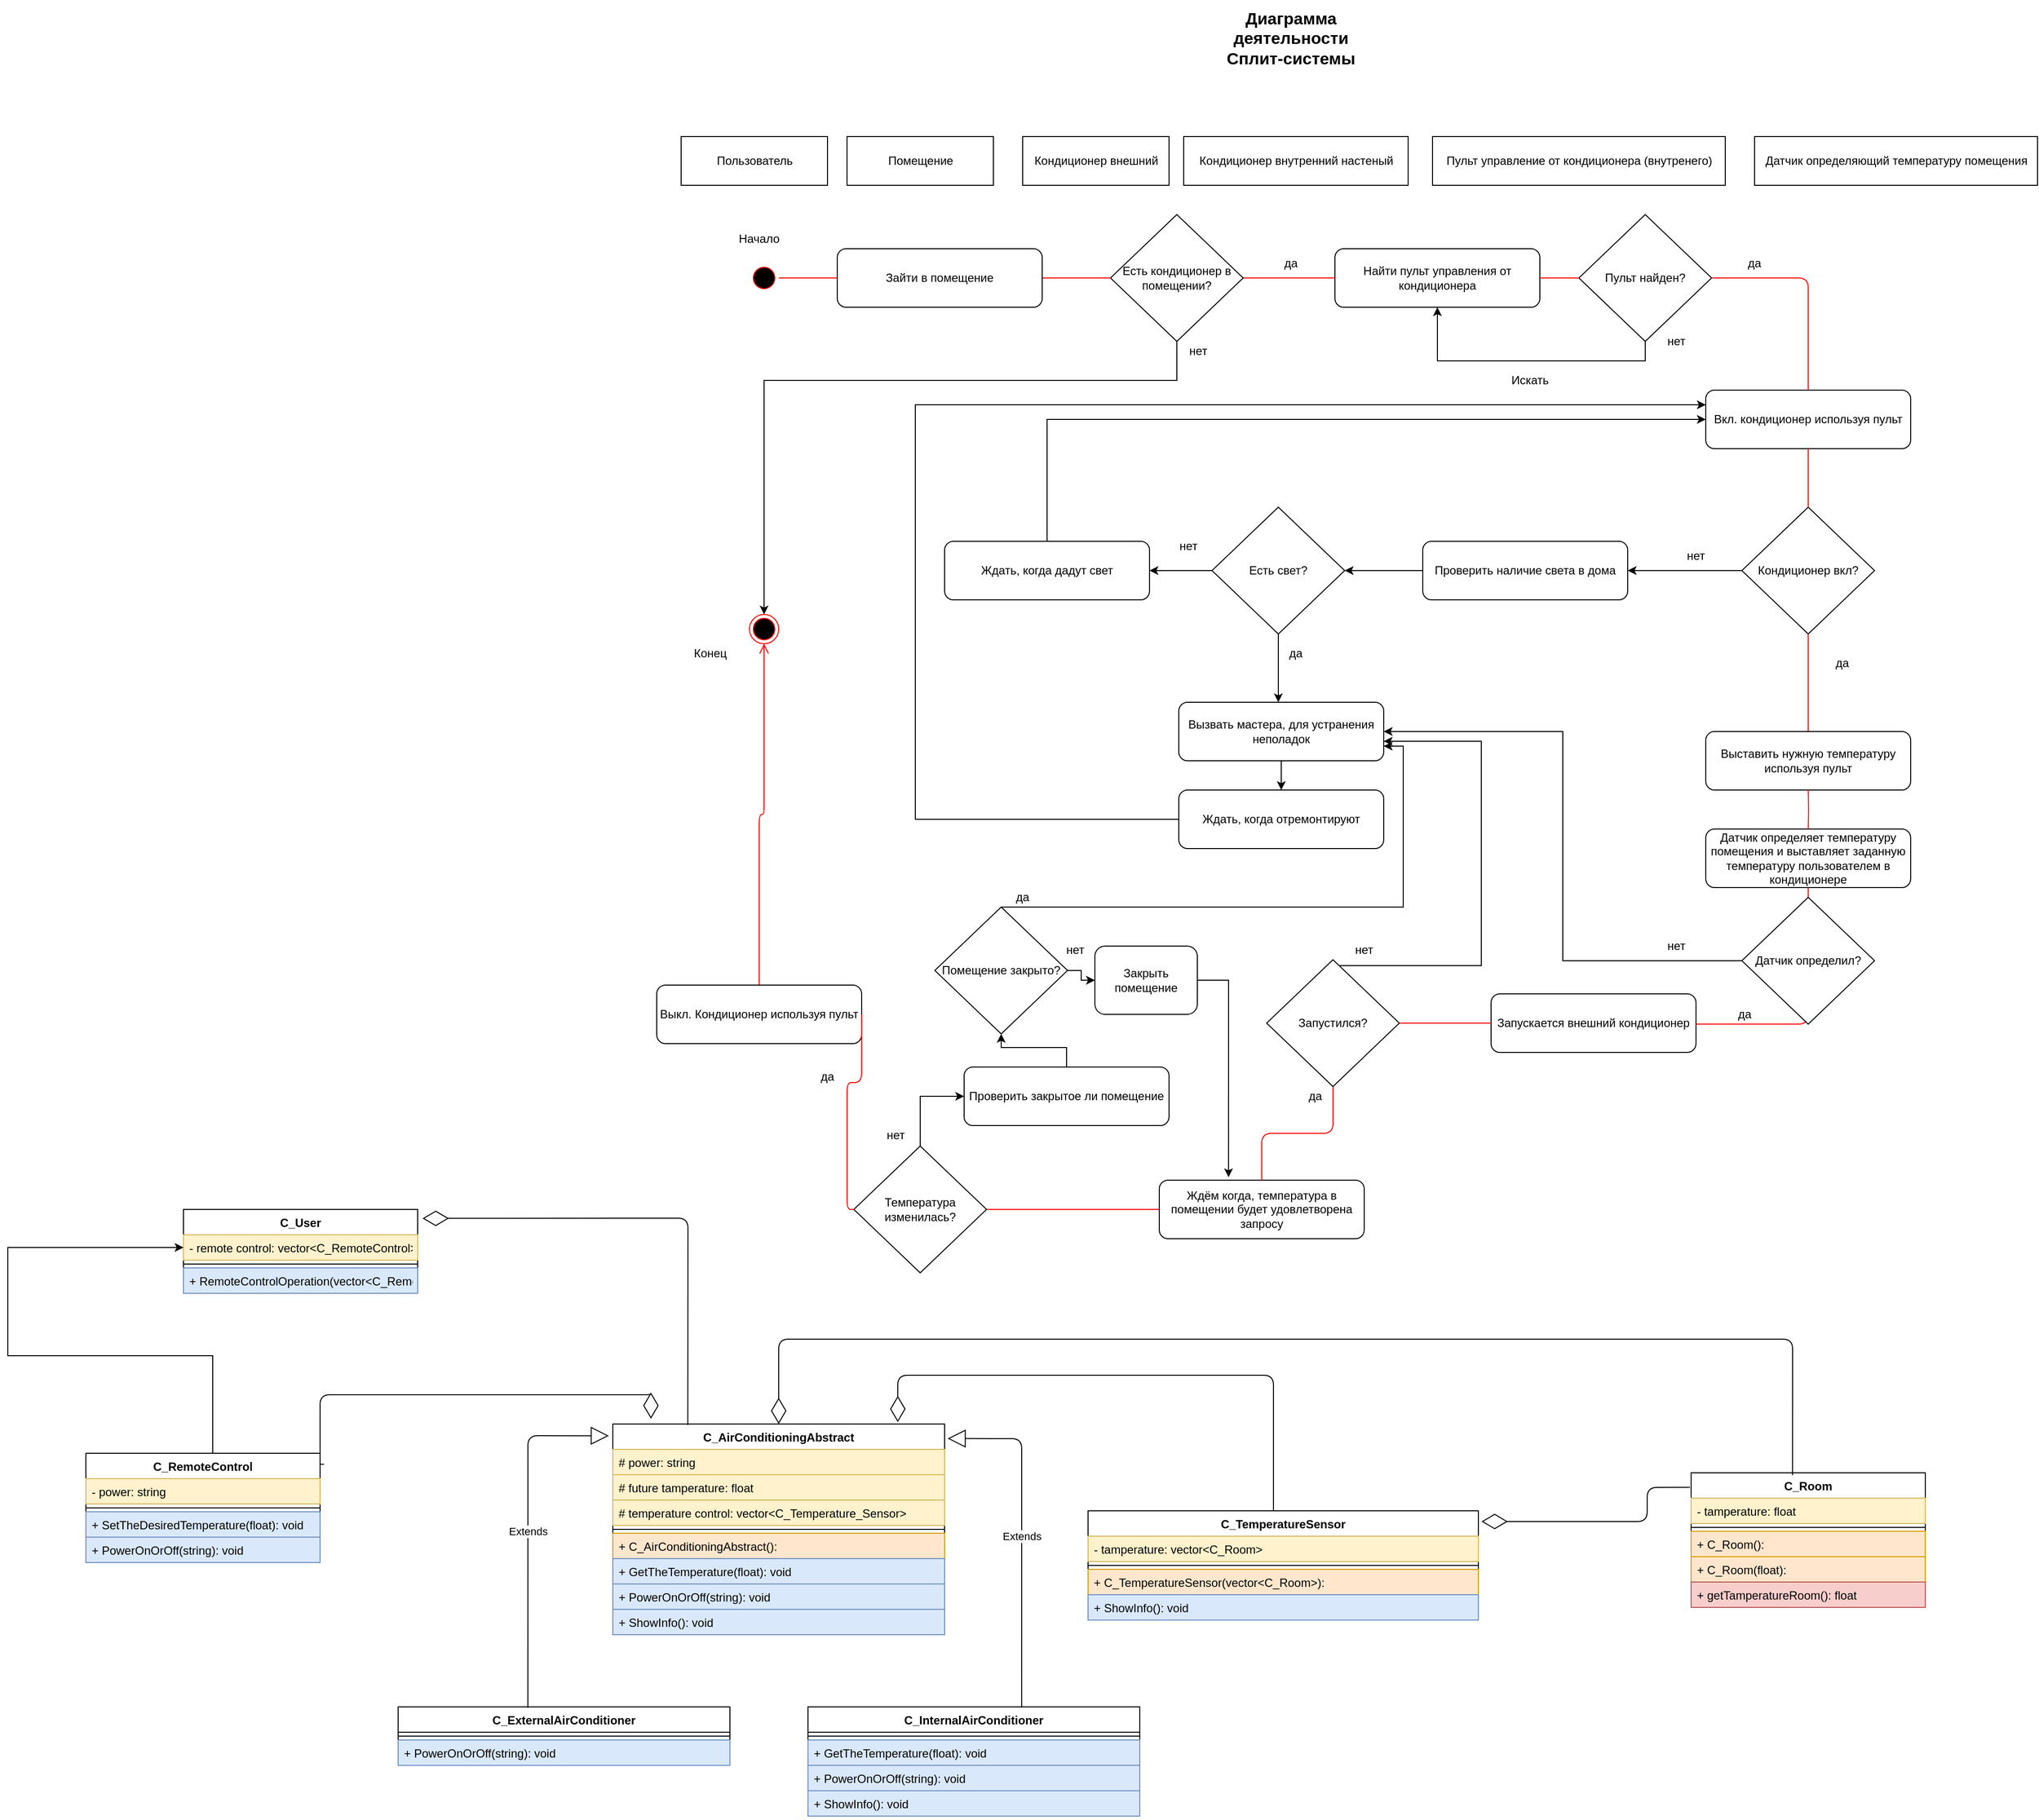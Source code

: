 <mxfile version="15.2.7" type="github">
  <diagram id="yScCHkbCsWapM0Lak933" name="Page-1">
    <mxGraphModel dx="2858" dy="1134" grid="1" gridSize="10" guides="1" tooltips="1" connect="1" arrows="1" fold="1" page="1" pageScale="1" pageWidth="827" pageHeight="1169" math="0" shadow="0">
      <root>
        <mxCell id="0" />
        <mxCell id="1" parent="0" />
        <mxCell id="JW5BQh1NypTSuLVF8O1o-1" value="" style="ellipse;html=1;shape=startState;fillColor=#000000;strokeColor=#ff0000;" vertex="1" parent="1">
          <mxGeometry x="80" y="360" width="30" height="30" as="geometry" />
        </mxCell>
        <mxCell id="JW5BQh1NypTSuLVF8O1o-2" value="" style="edgeStyle=orthogonalEdgeStyle;html=1;verticalAlign=bottom;endArrow=open;endSize=8;strokeColor=#ff0000;startArrow=none;entryX=0.5;entryY=1;entryDx=0;entryDy=0;" edge="1" source="JW5BQh1NypTSuLVF8O1o-67" parent="1" target="JW5BQh1NypTSuLVF8O1o-29">
          <mxGeometry relative="1" as="geometry">
            <mxPoint x="130" y="1120" as="targetPoint" />
            <Array as="points" />
          </mxGeometry>
        </mxCell>
        <mxCell id="JW5BQh1NypTSuLVF8O1o-4" value="Кондиционер внешний" style="html=1;" vertex="1" parent="1">
          <mxGeometry x="360" y="230" width="150" height="50" as="geometry" />
        </mxCell>
        <mxCell id="JW5BQh1NypTSuLVF8O1o-5" value="Кондиционер внутренний настеный" style="html=1;" vertex="1" parent="1">
          <mxGeometry x="525" y="230" width="230" height="50" as="geometry" />
        </mxCell>
        <mxCell id="JW5BQh1NypTSuLVF8O1o-6" value="Помещение" style="html=1;" vertex="1" parent="1">
          <mxGeometry x="180" y="230" width="150" height="50" as="geometry" />
        </mxCell>
        <mxCell id="JW5BQh1NypTSuLVF8O1o-7" value="Пульт управление от кондиционера (внутренего)" style="html=1;" vertex="1" parent="1">
          <mxGeometry x="780" y="230" width="300" height="50" as="geometry" />
        </mxCell>
        <mxCell id="JW5BQh1NypTSuLVF8O1o-8" value="Пользователь" style="html=1;" vertex="1" parent="1">
          <mxGeometry x="10" y="230" width="150" height="50" as="geometry" />
        </mxCell>
        <mxCell id="JW5BQh1NypTSuLVF8O1o-10" value="Найти пульт управления от кондиционера" style="rounded=1;whiteSpace=wrap;html=1;" vertex="1" parent="1">
          <mxGeometry x="680" y="345" width="210" height="60" as="geometry" />
        </mxCell>
        <mxCell id="JW5BQh1NypTSuLVF8O1o-11" value="" style="edgeStyle=orthogonalEdgeStyle;html=1;verticalAlign=bottom;endArrow=none;endSize=8;strokeColor=#ff0000;startArrow=none;" edge="1" parent="1" source="JW5BQh1NypTSuLVF8O1o-12" target="JW5BQh1NypTSuLVF8O1o-10">
          <mxGeometry relative="1" as="geometry">
            <mxPoint x="840" y="375" as="targetPoint" />
            <mxPoint x="110" y="375" as="sourcePoint" />
          </mxGeometry>
        </mxCell>
        <mxCell id="JW5BQh1NypTSuLVF8O1o-14" value="&lt;b&gt;&lt;font style=&quot;font-size: 17px&quot;&gt;Диаграмма деятельности Сплит-системы&lt;/font&gt;&lt;/b&gt;" style="text;html=1;strokeColor=none;fillColor=none;align=center;verticalAlign=middle;whiteSpace=wrap;rounded=0;" vertex="1" parent="1">
          <mxGeometry x="550" y="90" width="170" height="80" as="geometry" />
        </mxCell>
        <mxCell id="JW5BQh1NypTSuLVF8O1o-30" style="edgeStyle=orthogonalEdgeStyle;rounded=0;orthogonalLoop=1;jettySize=auto;html=1;entryX=0.5;entryY=0;entryDx=0;entryDy=0;" edge="1" parent="1" source="JW5BQh1NypTSuLVF8O1o-12" target="JW5BQh1NypTSuLVF8O1o-29">
          <mxGeometry relative="1" as="geometry">
            <Array as="points">
              <mxPoint x="518" y="480" />
              <mxPoint x="95" y="480" />
            </Array>
          </mxGeometry>
        </mxCell>
        <mxCell id="JW5BQh1NypTSuLVF8O1o-12" value="Есть кондиционер в помещении?" style="rhombus;whiteSpace=wrap;html=1;" vertex="1" parent="1">
          <mxGeometry x="450" y="310" width="136" height="130" as="geometry" />
        </mxCell>
        <mxCell id="JW5BQh1NypTSuLVF8O1o-16" value="" style="edgeStyle=orthogonalEdgeStyle;html=1;verticalAlign=bottom;endArrow=none;endSize=8;strokeColor=#ff0000;startArrow=none;" edge="1" parent="1" source="JW5BQh1NypTSuLVF8O1o-9" target="JW5BQh1NypTSuLVF8O1o-12">
          <mxGeometry relative="1" as="geometry">
            <mxPoint x="780" y="375" as="targetPoint" />
            <mxPoint x="110" y="375" as="sourcePoint" />
          </mxGeometry>
        </mxCell>
        <mxCell id="JW5BQh1NypTSuLVF8O1o-17" value="да" style="text;html=1;strokeColor=none;fillColor=none;align=center;verticalAlign=middle;whiteSpace=wrap;rounded=0;" vertex="1" parent="1">
          <mxGeometry x="615" y="350" width="40" height="20" as="geometry" />
        </mxCell>
        <mxCell id="JW5BQh1NypTSuLVF8O1o-26" style="edgeStyle=orthogonalEdgeStyle;rounded=0;orthogonalLoop=1;jettySize=auto;html=1;entryX=0.5;entryY=1;entryDx=0;entryDy=0;" edge="1" parent="1" source="JW5BQh1NypTSuLVF8O1o-20" target="JW5BQh1NypTSuLVF8O1o-10">
          <mxGeometry relative="1" as="geometry">
            <mxPoint x="998" y="500" as="targetPoint" />
            <Array as="points">
              <mxPoint x="998" y="460" />
              <mxPoint x="785" y="460" />
            </Array>
          </mxGeometry>
        </mxCell>
        <mxCell id="JW5BQh1NypTSuLVF8O1o-20" value="Пульт найден?" style="rhombus;whiteSpace=wrap;html=1;" vertex="1" parent="1">
          <mxGeometry x="930" y="310" width="136" height="130" as="geometry" />
        </mxCell>
        <mxCell id="JW5BQh1NypTSuLVF8O1o-21" value="" style="edgeStyle=orthogonalEdgeStyle;html=1;verticalAlign=bottom;endArrow=none;endSize=8;strokeColor=#ff0000;startArrow=none;" edge="1" parent="1" source="JW5BQh1NypTSuLVF8O1o-10" target="JW5BQh1NypTSuLVF8O1o-20">
          <mxGeometry relative="1" as="geometry">
            <mxPoint x="1220" y="375" as="targetPoint" />
            <mxPoint x="890" y="375" as="sourcePoint" />
          </mxGeometry>
        </mxCell>
        <mxCell id="JW5BQh1NypTSuLVF8O1o-22" value="да" style="text;html=1;strokeColor=none;fillColor=none;align=center;verticalAlign=middle;whiteSpace=wrap;rounded=0;" vertex="1" parent="1">
          <mxGeometry x="1090" y="350" width="40" height="20" as="geometry" />
        </mxCell>
        <mxCell id="JW5BQh1NypTSuLVF8O1o-23" value="Вкл. кондиционер используя пульт" style="rounded=1;whiteSpace=wrap;html=1;" vertex="1" parent="1">
          <mxGeometry x="1060" y="490" width="210" height="60" as="geometry" />
        </mxCell>
        <mxCell id="JW5BQh1NypTSuLVF8O1o-24" value="" style="edgeStyle=orthogonalEdgeStyle;html=1;verticalAlign=bottom;endArrow=none;endSize=8;strokeColor=#ff0000;startArrow=none;" edge="1" parent="1" source="JW5BQh1NypTSuLVF8O1o-20" target="JW5BQh1NypTSuLVF8O1o-23">
          <mxGeometry relative="1" as="geometry">
            <mxPoint x="1160" y="670" as="targetPoint" />
            <mxPoint x="1066" y="375" as="sourcePoint" />
            <Array as="points">
              <mxPoint x="1165" y="375" />
            </Array>
          </mxGeometry>
        </mxCell>
        <mxCell id="JW5BQh1NypTSuLVF8O1o-25" value="Датчик определяющий температуру помещения" style="html=1;" vertex="1" parent="1">
          <mxGeometry x="1110" y="230" width="290" height="50" as="geometry" />
        </mxCell>
        <mxCell id="JW5BQh1NypTSuLVF8O1o-27" value="Искать" style="text;html=1;strokeColor=none;fillColor=none;align=center;verticalAlign=middle;whiteSpace=wrap;rounded=0;" vertex="1" parent="1">
          <mxGeometry x="860" y="470" width="40" height="20" as="geometry" />
        </mxCell>
        <mxCell id="JW5BQh1NypTSuLVF8O1o-28" value="нет" style="text;html=1;strokeColor=none;fillColor=none;align=center;verticalAlign=middle;whiteSpace=wrap;rounded=0;" vertex="1" parent="1">
          <mxGeometry x="1010" y="430" width="40" height="20" as="geometry" />
        </mxCell>
        <mxCell id="JW5BQh1NypTSuLVF8O1o-29" value="" style="ellipse;html=1;shape=endState;fillColor=#000000;strokeColor=#ff0000;" vertex="1" parent="1">
          <mxGeometry x="80" y="720" width="30" height="30" as="geometry" />
        </mxCell>
        <mxCell id="JW5BQh1NypTSuLVF8O1o-31" value="нет" style="text;html=1;strokeColor=none;fillColor=none;align=center;verticalAlign=middle;whiteSpace=wrap;rounded=0;" vertex="1" parent="1">
          <mxGeometry x="520" y="440" width="40" height="20" as="geometry" />
        </mxCell>
        <mxCell id="JW5BQh1NypTSuLVF8O1o-9" value="Зайти в помещение" style="rounded=1;whiteSpace=wrap;html=1;" vertex="1" parent="1">
          <mxGeometry x="170" y="345" width="210" height="60" as="geometry" />
        </mxCell>
        <mxCell id="JW5BQh1NypTSuLVF8O1o-32" value="" style="edgeStyle=orthogonalEdgeStyle;html=1;verticalAlign=bottom;endArrow=none;endSize=8;strokeColor=#ff0000;" edge="1" parent="1" source="JW5BQh1NypTSuLVF8O1o-1" target="JW5BQh1NypTSuLVF8O1o-9">
          <mxGeometry relative="1" as="geometry">
            <mxPoint x="450" y="375" as="targetPoint" />
            <mxPoint x="110" y="375" as="sourcePoint" />
          </mxGeometry>
        </mxCell>
        <mxCell id="JW5BQh1NypTSuLVF8O1o-33" value="Начало" style="text;html=1;strokeColor=none;fillColor=none;align=center;verticalAlign=middle;whiteSpace=wrap;rounded=0;" vertex="1" parent="1">
          <mxGeometry x="70" y="325" width="40" height="20" as="geometry" />
        </mxCell>
        <mxCell id="JW5BQh1NypTSuLVF8O1o-34" value="Конец" style="text;html=1;strokeColor=none;fillColor=none;align=center;verticalAlign=middle;whiteSpace=wrap;rounded=0;" vertex="1" parent="1">
          <mxGeometry x="20" y="750" width="40" height="20" as="geometry" />
        </mxCell>
        <mxCell id="JW5BQh1NypTSuLVF8O1o-41" style="edgeStyle=orthogonalEdgeStyle;rounded=0;orthogonalLoop=1;jettySize=auto;html=1;" edge="1" parent="1" source="JW5BQh1NypTSuLVF8O1o-38">
          <mxGeometry relative="1" as="geometry">
            <mxPoint x="980" y="675" as="targetPoint" />
          </mxGeometry>
        </mxCell>
        <mxCell id="JW5BQh1NypTSuLVF8O1o-38" value="Кондиционер вкл?" style="rhombus;whiteSpace=wrap;html=1;" vertex="1" parent="1">
          <mxGeometry x="1097" y="610" width="136" height="130" as="geometry" />
        </mxCell>
        <mxCell id="JW5BQh1NypTSuLVF8O1o-39" value="" style="edgeStyle=orthogonalEdgeStyle;html=1;verticalAlign=bottom;endArrow=none;endSize=8;strokeColor=#ff0000;startArrow=none;" edge="1" parent="1" source="JW5BQh1NypTSuLVF8O1o-23" target="JW5BQh1NypTSuLVF8O1o-38">
          <mxGeometry relative="1" as="geometry">
            <mxPoint x="1160" y="1013" as="targetPoint" />
            <mxPoint x="1165" y="550" as="sourcePoint" />
            <Array as="points" />
          </mxGeometry>
        </mxCell>
        <mxCell id="JW5BQh1NypTSuLVF8O1o-40" value="да" style="text;html=1;strokeColor=none;fillColor=none;align=center;verticalAlign=middle;whiteSpace=wrap;rounded=0;" vertex="1" parent="1">
          <mxGeometry x="1180" y="760" width="40" height="20" as="geometry" />
        </mxCell>
        <mxCell id="JW5BQh1NypTSuLVF8O1o-42" value="нет" style="text;html=1;strokeColor=none;fillColor=none;align=center;verticalAlign=middle;whiteSpace=wrap;rounded=0;" vertex="1" parent="1">
          <mxGeometry x="1030" y="650" width="40" height="20" as="geometry" />
        </mxCell>
        <mxCell id="JW5BQh1NypTSuLVF8O1o-45" style="edgeStyle=orthogonalEdgeStyle;rounded=0;orthogonalLoop=1;jettySize=auto;html=1;entryX=1;entryY=0.5;entryDx=0;entryDy=0;" edge="1" parent="1" source="JW5BQh1NypTSuLVF8O1o-43" target="JW5BQh1NypTSuLVF8O1o-44">
          <mxGeometry relative="1" as="geometry" />
        </mxCell>
        <mxCell id="JW5BQh1NypTSuLVF8O1o-43" value="Проверить наличие света в дома" style="rounded=1;whiteSpace=wrap;html=1;" vertex="1" parent="1">
          <mxGeometry x="770" y="645" width="210" height="60" as="geometry" />
        </mxCell>
        <mxCell id="JW5BQh1NypTSuLVF8O1o-46" style="edgeStyle=orthogonalEdgeStyle;rounded=0;orthogonalLoop=1;jettySize=auto;html=1;" edge="1" parent="1" source="JW5BQh1NypTSuLVF8O1o-44">
          <mxGeometry relative="1" as="geometry">
            <mxPoint x="622" y="810" as="targetPoint" />
          </mxGeometry>
        </mxCell>
        <mxCell id="JW5BQh1NypTSuLVF8O1o-47" style="edgeStyle=orthogonalEdgeStyle;rounded=0;orthogonalLoop=1;jettySize=auto;html=1;" edge="1" parent="1" source="JW5BQh1NypTSuLVF8O1o-44">
          <mxGeometry relative="1" as="geometry">
            <mxPoint x="490" y="675" as="targetPoint" />
          </mxGeometry>
        </mxCell>
        <mxCell id="JW5BQh1NypTSuLVF8O1o-44" value="Есть свет?" style="rhombus;whiteSpace=wrap;html=1;" vertex="1" parent="1">
          <mxGeometry x="554" y="610" width="136" height="130" as="geometry" />
        </mxCell>
        <mxCell id="JW5BQh1NypTSuLVF8O1o-48" value="да" style="text;html=1;strokeColor=none;fillColor=none;align=center;verticalAlign=middle;whiteSpace=wrap;rounded=0;" vertex="1" parent="1">
          <mxGeometry x="620" y="750" width="40" height="20" as="geometry" />
        </mxCell>
        <mxCell id="JW5BQh1NypTSuLVF8O1o-49" value="нет" style="text;html=1;strokeColor=none;fillColor=none;align=center;verticalAlign=middle;whiteSpace=wrap;rounded=0;" vertex="1" parent="1">
          <mxGeometry x="510" y="640" width="40" height="20" as="geometry" />
        </mxCell>
        <mxCell id="JW5BQh1NypTSuLVF8O1o-53" style="edgeStyle=orthogonalEdgeStyle;rounded=0;orthogonalLoop=1;jettySize=auto;html=1;" edge="1" parent="1" source="JW5BQh1NypTSuLVF8O1o-50">
          <mxGeometry relative="1" as="geometry">
            <mxPoint x="625" y="900" as="targetPoint" />
          </mxGeometry>
        </mxCell>
        <mxCell id="JW5BQh1NypTSuLVF8O1o-50" value="Вызвать мастера, для устранения неполадок" style="rounded=1;whiteSpace=wrap;html=1;" vertex="1" parent="1">
          <mxGeometry x="520" y="810" width="210" height="60" as="geometry" />
        </mxCell>
        <mxCell id="JW5BQh1NypTSuLVF8O1o-52" style="edgeStyle=orthogonalEdgeStyle;rounded=0;orthogonalLoop=1;jettySize=auto;html=1;entryX=0;entryY=0.5;entryDx=0;entryDy=0;" edge="1" parent="1" source="JW5BQh1NypTSuLVF8O1o-51" target="JW5BQh1NypTSuLVF8O1o-23">
          <mxGeometry relative="1" as="geometry">
            <Array as="points">
              <mxPoint x="385" y="520" />
            </Array>
          </mxGeometry>
        </mxCell>
        <mxCell id="JW5BQh1NypTSuLVF8O1o-51" value="Ждать, когда дадут свет" style="rounded=1;whiteSpace=wrap;html=1;" vertex="1" parent="1">
          <mxGeometry x="280" y="645" width="210" height="60" as="geometry" />
        </mxCell>
        <mxCell id="JW5BQh1NypTSuLVF8O1o-55" style="edgeStyle=orthogonalEdgeStyle;rounded=0;orthogonalLoop=1;jettySize=auto;html=1;entryX=0;entryY=0.25;entryDx=0;entryDy=0;" edge="1" parent="1" source="JW5BQh1NypTSuLVF8O1o-54" target="JW5BQh1NypTSuLVF8O1o-23">
          <mxGeometry relative="1" as="geometry">
            <Array as="points">
              <mxPoint x="250" y="930" />
              <mxPoint x="250" y="505" />
            </Array>
          </mxGeometry>
        </mxCell>
        <mxCell id="JW5BQh1NypTSuLVF8O1o-54" value="Ждать, когда отремонтируют" style="rounded=1;whiteSpace=wrap;html=1;" vertex="1" parent="1">
          <mxGeometry x="520" y="900" width="210" height="60" as="geometry" />
        </mxCell>
        <mxCell id="JW5BQh1NypTSuLVF8O1o-57" value="" style="edgeStyle=orthogonalEdgeStyle;html=1;verticalAlign=bottom;endArrow=none;endSize=8;strokeColor=#ff0000;startArrow=none;" edge="1" parent="1" source="JW5BQh1NypTSuLVF8O1o-38">
          <mxGeometry relative="1" as="geometry">
            <mxPoint x="1165" y="840" as="targetPoint" />
            <mxPoint x="1165" y="740" as="sourcePoint" />
            <Array as="points" />
          </mxGeometry>
        </mxCell>
        <mxCell id="JW5BQh1NypTSuLVF8O1o-58" value="Выставить нужную температуру используя пульт" style="rounded=1;whiteSpace=wrap;html=1;" vertex="1" parent="1">
          <mxGeometry x="1060" y="840" width="210" height="60" as="geometry" />
        </mxCell>
        <mxCell id="JW5BQh1NypTSuLVF8O1o-63" value="Ждём когда, температура в помещении будет удовлетворена запросу" style="rounded=1;whiteSpace=wrap;html=1;" vertex="1" parent="1">
          <mxGeometry x="500" y="1300" width="210" height="60" as="geometry" />
        </mxCell>
        <mxCell id="JW5BQh1NypTSuLVF8O1o-64" value="" style="edgeStyle=orthogonalEdgeStyle;html=1;verticalAlign=bottom;endArrow=none;endSize=8;strokeColor=#ff0000;startArrow=none;" edge="1" parent="1" source="JW5BQh1NypTSuLVF8O1o-73" target="JW5BQh1NypTSuLVF8O1o-63">
          <mxGeometry relative="1" as="geometry">
            <mxPoint x="410" y="1140" as="targetPoint" />
            <mxPoint x="1165" y="900" as="sourcePoint" />
            <Array as="points" />
          </mxGeometry>
        </mxCell>
        <mxCell id="JW5BQh1NypTSuLVF8O1o-62" value="Запускается внешний кондиционер" style="rounded=1;whiteSpace=wrap;html=1;" vertex="1" parent="1">
          <mxGeometry x="840" y="1109" width="210" height="60" as="geometry" />
        </mxCell>
        <mxCell id="JW5BQh1NypTSuLVF8O1o-65" value="" style="edgeStyle=orthogonalEdgeStyle;html=1;verticalAlign=bottom;endArrow=none;endSize=8;strokeColor=#ff0000;startArrow=none;" edge="1" parent="1" source="JW5BQh1NypTSuLVF8O1o-60" target="JW5BQh1NypTSuLVF8O1o-62">
          <mxGeometry relative="1" as="geometry">
            <mxPoint x="730" y="1140" as="targetPoint" />
            <mxPoint x="1165" y="900" as="sourcePoint" />
            <Array as="points">
              <mxPoint x="1165" y="1140" />
            </Array>
          </mxGeometry>
        </mxCell>
        <mxCell id="JW5BQh1NypTSuLVF8O1o-60" value="&lt;span&gt;Датчик определяет температуру помещения и выставляет заданную температуру пользователем в кондиционере&lt;/span&gt;" style="rounded=1;whiteSpace=wrap;html=1;" vertex="1" parent="1">
          <mxGeometry x="1060" y="940" width="210" height="60" as="geometry" />
        </mxCell>
        <mxCell id="JW5BQh1NypTSuLVF8O1o-66" value="" style="edgeStyle=orthogonalEdgeStyle;html=1;verticalAlign=bottom;endArrow=none;endSize=8;strokeColor=#ff0000;startArrow=none;" edge="1" parent="1" target="JW5BQh1NypTSuLVF8O1o-60">
          <mxGeometry relative="1" as="geometry">
            <mxPoint x="1050" y="1140" as="targetPoint" />
            <mxPoint x="1165" y="900" as="sourcePoint" />
            <Array as="points" />
          </mxGeometry>
        </mxCell>
        <mxCell id="JW5BQh1NypTSuLVF8O1o-67" value="Выкл. Кондиционер используя пульт" style="rounded=1;whiteSpace=wrap;html=1;" vertex="1" parent="1">
          <mxGeometry x="-15" y="1100" width="210" height="60" as="geometry" />
        </mxCell>
        <mxCell id="JW5BQh1NypTSuLVF8O1o-68" value="" style="edgeStyle=orthogonalEdgeStyle;html=1;verticalAlign=bottom;endArrow=none;endSize=8;strokeColor=#ff0000;startArrow=none;entryX=1;entryY=0.5;entryDx=0;entryDy=0;" edge="1" parent="1" source="JW5BQh1NypTSuLVF8O1o-63" target="JW5BQh1NypTSuLVF8O1o-79">
          <mxGeometry relative="1" as="geometry">
            <mxPoint x="130" y="1120" as="targetPoint" />
            <mxPoint x="520" y="1130" as="sourcePoint" />
            <Array as="points" />
          </mxGeometry>
        </mxCell>
        <mxCell id="JW5BQh1NypTSuLVF8O1o-71" style="edgeStyle=orthogonalEdgeStyle;rounded=0;orthogonalLoop=1;jettySize=auto;html=1;entryX=1;entryY=0.5;entryDx=0;entryDy=0;" edge="1" parent="1" source="JW5BQh1NypTSuLVF8O1o-69" target="JW5BQh1NypTSuLVF8O1o-50">
          <mxGeometry relative="1" as="geometry" />
        </mxCell>
        <mxCell id="JW5BQh1NypTSuLVF8O1o-69" value="Датчик определил?" style="rhombus;whiteSpace=wrap;html=1;" vertex="1" parent="1">
          <mxGeometry x="1097" y="1010" width="136" height="130" as="geometry" />
        </mxCell>
        <mxCell id="JW5BQh1NypTSuLVF8O1o-70" value="да" style="text;html=1;strokeColor=none;fillColor=none;align=center;verticalAlign=middle;whiteSpace=wrap;rounded=0;" vertex="1" parent="1">
          <mxGeometry x="1080" y="1120" width="40" height="20" as="geometry" />
        </mxCell>
        <mxCell id="JW5BQh1NypTSuLVF8O1o-72" value="нет" style="text;html=1;strokeColor=none;fillColor=none;align=center;verticalAlign=middle;whiteSpace=wrap;rounded=0;" vertex="1" parent="1">
          <mxGeometry x="1010" y="1050" width="40" height="20" as="geometry" />
        </mxCell>
        <mxCell id="JW5BQh1NypTSuLVF8O1o-75" style="edgeStyle=orthogonalEdgeStyle;rounded=0;orthogonalLoop=1;jettySize=auto;html=1;" edge="1" parent="1" source="JW5BQh1NypTSuLVF8O1o-73">
          <mxGeometry relative="1" as="geometry">
            <mxPoint x="730" y="850" as="targetPoint" />
            <Array as="points">
              <mxPoint x="830" y="1080" />
              <mxPoint x="830" y="850" />
            </Array>
          </mxGeometry>
        </mxCell>
        <mxCell id="JW5BQh1NypTSuLVF8O1o-73" value="Запустился?" style="rhombus;whiteSpace=wrap;html=1;" vertex="1" parent="1">
          <mxGeometry x="610" y="1074" width="136" height="130" as="geometry" />
        </mxCell>
        <mxCell id="JW5BQh1NypTSuLVF8O1o-74" value="" style="edgeStyle=orthogonalEdgeStyle;html=1;verticalAlign=bottom;endArrow=none;endSize=8;strokeColor=#ff0000;startArrow=none;" edge="1" parent="1" source="JW5BQh1NypTSuLVF8O1o-62" target="JW5BQh1NypTSuLVF8O1o-73">
          <mxGeometry relative="1" as="geometry">
            <mxPoint x="490" y="1130" as="targetPoint" />
            <mxPoint x="840" y="1139" as="sourcePoint" />
            <Array as="points" />
          </mxGeometry>
        </mxCell>
        <mxCell id="JW5BQh1NypTSuLVF8O1o-76" value="нет" style="text;html=1;strokeColor=none;fillColor=none;align=center;verticalAlign=middle;whiteSpace=wrap;rounded=0;" vertex="1" parent="1">
          <mxGeometry x="690" y="1054" width="40" height="20" as="geometry" />
        </mxCell>
        <mxCell id="JW5BQh1NypTSuLVF8O1o-77" value="да" style="text;html=1;strokeColor=none;fillColor=none;align=center;verticalAlign=middle;whiteSpace=wrap;rounded=0;" vertex="1" parent="1">
          <mxGeometry x="640" y="1204" width="40" height="20" as="geometry" />
        </mxCell>
        <mxCell id="JW5BQh1NypTSuLVF8O1o-82" style="edgeStyle=orthogonalEdgeStyle;rounded=0;orthogonalLoop=1;jettySize=auto;html=1;entryX=0;entryY=0.5;entryDx=0;entryDy=0;" edge="1" parent="1" source="JW5BQh1NypTSuLVF8O1o-79" target="JW5BQh1NypTSuLVF8O1o-84">
          <mxGeometry relative="1" as="geometry">
            <mxPoint x="250" y="1410" as="targetPoint" />
            <Array as="points" />
          </mxGeometry>
        </mxCell>
        <mxCell id="JW5BQh1NypTSuLVF8O1o-79" value="Температура изменилась?" style="rhombus;whiteSpace=wrap;html=1;" vertex="1" parent="1">
          <mxGeometry x="187" y="1265" width="136" height="130" as="geometry" />
        </mxCell>
        <mxCell id="JW5BQh1NypTSuLVF8O1o-80" value="" style="edgeStyle=orthogonalEdgeStyle;html=1;verticalAlign=bottom;endArrow=none;endSize=8;strokeColor=#ff0000;startArrow=none;entryX=0;entryY=0.5;entryDx=0;entryDy=0;exitX=1;exitY=0.5;exitDx=0;exitDy=0;" edge="1" parent="1" source="JW5BQh1NypTSuLVF8O1o-67" target="JW5BQh1NypTSuLVF8O1o-79">
          <mxGeometry relative="1" as="geometry">
            <mxPoint x="326" y="1265" as="targetPoint" />
            <mxPoint x="395" y="1170" as="sourcePoint" />
            <Array as="points">
              <mxPoint x="195" y="1200" />
              <mxPoint x="180" y="1200" />
            </Array>
          </mxGeometry>
        </mxCell>
        <mxCell id="JW5BQh1NypTSuLVF8O1o-81" value="да" style="text;html=1;strokeColor=none;fillColor=none;align=center;verticalAlign=middle;whiteSpace=wrap;rounded=0;" vertex="1" parent="1">
          <mxGeometry x="140" y="1184" width="40" height="20" as="geometry" />
        </mxCell>
        <mxCell id="JW5BQh1NypTSuLVF8O1o-83" value="нет" style="text;html=1;strokeColor=none;fillColor=none;align=center;verticalAlign=middle;whiteSpace=wrap;rounded=0;" vertex="1" parent="1">
          <mxGeometry x="210" y="1244" width="40" height="20" as="geometry" />
        </mxCell>
        <mxCell id="JW5BQh1NypTSuLVF8O1o-87" style="edgeStyle=orthogonalEdgeStyle;rounded=0;orthogonalLoop=1;jettySize=auto;html=1;entryX=0.5;entryY=1;entryDx=0;entryDy=0;" edge="1" parent="1" source="JW5BQh1NypTSuLVF8O1o-84" target="JW5BQh1NypTSuLVF8O1o-85">
          <mxGeometry relative="1" as="geometry" />
        </mxCell>
        <mxCell id="JW5BQh1NypTSuLVF8O1o-84" value="Проверить закрытое ли помещение" style="rounded=1;whiteSpace=wrap;html=1;" vertex="1" parent="1">
          <mxGeometry x="300" y="1184" width="210" height="60" as="geometry" />
        </mxCell>
        <mxCell id="JW5BQh1NypTSuLVF8O1o-88" style="edgeStyle=orthogonalEdgeStyle;rounded=0;orthogonalLoop=1;jettySize=auto;html=1;entryX=1;entryY=0.75;entryDx=0;entryDy=0;" edge="1" parent="1" source="JW5BQh1NypTSuLVF8O1o-85" target="JW5BQh1NypTSuLVF8O1o-50">
          <mxGeometry relative="1" as="geometry">
            <Array as="points">
              <mxPoint x="405" y="1020" />
              <mxPoint x="750" y="1020" />
              <mxPoint x="750" y="855" />
            </Array>
          </mxGeometry>
        </mxCell>
        <mxCell id="JW5BQh1NypTSuLVF8O1o-90" style="edgeStyle=orthogonalEdgeStyle;rounded=0;orthogonalLoop=1;jettySize=auto;html=1;entryX=0;entryY=0.5;entryDx=0;entryDy=0;" edge="1" parent="1" source="JW5BQh1NypTSuLVF8O1o-85" target="JW5BQh1NypTSuLVF8O1o-92">
          <mxGeometry relative="1" as="geometry">
            <mxPoint x="460" y="1095" as="targetPoint" />
            <Array as="points">
              <mxPoint x="420" y="1085" />
              <mxPoint x="420" y="1095" />
            </Array>
          </mxGeometry>
        </mxCell>
        <mxCell id="JW5BQh1NypTSuLVF8O1o-85" value="Помещение закрыто?" style="rhombus;whiteSpace=wrap;html=1;" vertex="1" parent="1">
          <mxGeometry x="270" y="1020" width="136" height="130" as="geometry" />
        </mxCell>
        <mxCell id="JW5BQh1NypTSuLVF8O1o-89" value="да" style="text;html=1;strokeColor=none;fillColor=none;align=center;verticalAlign=middle;whiteSpace=wrap;rounded=0;" vertex="1" parent="1">
          <mxGeometry x="340" y="1000" width="40" height="20" as="geometry" />
        </mxCell>
        <mxCell id="JW5BQh1NypTSuLVF8O1o-91" value="нет" style="text;html=1;strokeColor=none;fillColor=none;align=center;verticalAlign=middle;whiteSpace=wrap;rounded=0;" vertex="1" parent="1">
          <mxGeometry x="394" y="1054" width="40" height="20" as="geometry" />
        </mxCell>
        <mxCell id="JW5BQh1NypTSuLVF8O1o-95" style="edgeStyle=orthogonalEdgeStyle;rounded=0;orthogonalLoop=1;jettySize=auto;html=1;entryX=0.338;entryY=-0.05;entryDx=0;entryDy=0;entryPerimeter=0;" edge="1" parent="1" source="JW5BQh1NypTSuLVF8O1o-92" target="JW5BQh1NypTSuLVF8O1o-63">
          <mxGeometry relative="1" as="geometry">
            <Array as="points">
              <mxPoint x="571" y="1095" />
            </Array>
          </mxGeometry>
        </mxCell>
        <mxCell id="JW5BQh1NypTSuLVF8O1o-92" value="Закрыть помещение" style="rounded=1;whiteSpace=wrap;html=1;" vertex="1" parent="1">
          <mxGeometry x="434" y="1060" width="105" height="70" as="geometry" />
        </mxCell>
        <mxCell id="JW5BQh1NypTSuLVF8O1o-96" value="C_TemperatureSensor" style="swimlane;fontStyle=1;align=center;verticalAlign=top;childLayout=stackLayout;horizontal=1;startSize=26;horizontalStack=0;resizeParent=1;resizeParentMax=0;resizeLast=0;collapsible=1;marginBottom=0;" vertex="1" parent="1">
          <mxGeometry x="427" y="1639" width="400" height="112" as="geometry" />
        </mxCell>
        <mxCell id="JW5BQh1NypTSuLVF8O1o-97" value="- tamperature: vector&lt;C_Room&gt;" style="text;strokeColor=#d6b656;fillColor=#fff2cc;align=left;verticalAlign=top;spacingLeft=4;spacingRight=4;overflow=hidden;rotatable=0;points=[[0,0.5],[1,0.5]];portConstraint=eastwest;" vertex="1" parent="JW5BQh1NypTSuLVF8O1o-96">
          <mxGeometry y="26" width="400" height="26" as="geometry" />
        </mxCell>
        <mxCell id="JW5BQh1NypTSuLVF8O1o-98" value="" style="line;strokeWidth=1;fillColor=none;align=left;verticalAlign=middle;spacingTop=-1;spacingLeft=3;spacingRight=3;rotatable=0;labelPosition=right;points=[];portConstraint=eastwest;" vertex="1" parent="JW5BQh1NypTSuLVF8O1o-96">
          <mxGeometry y="52" width="400" height="8" as="geometry" />
        </mxCell>
        <mxCell id="JW5BQh1NypTSuLVF8O1o-99" value="+ C_TemperatureSensor(vector&lt;C_Room&gt;):" style="text;strokeColor=#d79b00;fillColor=#ffe6cc;align=left;verticalAlign=top;spacingLeft=4;spacingRight=4;overflow=hidden;rotatable=0;points=[[0,0.5],[1,0.5]];portConstraint=eastwest;" vertex="1" parent="JW5BQh1NypTSuLVF8O1o-96">
          <mxGeometry y="60" width="400" height="26" as="geometry" />
        </mxCell>
        <mxCell id="JW5BQh1NypTSuLVF8O1o-100" value="+ ShowInfo(): void" style="text;strokeColor=#6c8ebf;fillColor=#dae8fc;align=left;verticalAlign=top;spacingLeft=4;spacingRight=4;overflow=hidden;rotatable=0;points=[[0,0.5],[1,0.5]];portConstraint=eastwest;" vertex="1" parent="JW5BQh1NypTSuLVF8O1o-96">
          <mxGeometry y="86" width="400" height="26" as="geometry" />
        </mxCell>
        <mxCell id="JW5BQh1NypTSuLVF8O1o-101" value="C_ExternalAirConditioner" style="swimlane;fontStyle=1;align=center;verticalAlign=top;childLayout=stackLayout;horizontal=1;startSize=26;horizontalStack=0;resizeParent=1;resizeParentMax=0;resizeLast=0;collapsible=1;marginBottom=0;" vertex="1" parent="1">
          <mxGeometry x="-280" y="1840" width="340" height="60" as="geometry" />
        </mxCell>
        <mxCell id="JW5BQh1NypTSuLVF8O1o-105" value="" style="line;strokeWidth=1;fillColor=none;align=left;verticalAlign=middle;spacingTop=-1;spacingLeft=3;spacingRight=3;rotatable=0;labelPosition=right;points=[];portConstraint=eastwest;" vertex="1" parent="JW5BQh1NypTSuLVF8O1o-101">
          <mxGeometry y="26" width="340" height="8" as="geometry" />
        </mxCell>
        <mxCell id="JW5BQh1NypTSuLVF8O1o-146" value="+ PowerOnOrOff(string): void" style="text;strokeColor=#6c8ebf;fillColor=#dae8fc;align=left;verticalAlign=top;spacingLeft=4;spacingRight=4;overflow=hidden;rotatable=0;points=[[0,0.5],[1,0.5]];portConstraint=eastwest;" vertex="1" parent="JW5BQh1NypTSuLVF8O1o-101">
          <mxGeometry y="34" width="340" height="26" as="geometry" />
        </mxCell>
        <mxCell id="JW5BQh1NypTSuLVF8O1o-110" value="C_Room" style="swimlane;fontStyle=1;align=center;verticalAlign=top;childLayout=stackLayout;horizontal=1;startSize=26;horizontalStack=0;resizeParent=1;resizeParentMax=0;resizeLast=0;collapsible=1;marginBottom=0;" vertex="1" parent="1">
          <mxGeometry x="1045" y="1600" width="240" height="138" as="geometry" />
        </mxCell>
        <mxCell id="JW5BQh1NypTSuLVF8O1o-111" value="- tamperature: float" style="text;strokeColor=#d6b656;fillColor=#fff2cc;align=left;verticalAlign=top;spacingLeft=4;spacingRight=4;overflow=hidden;rotatable=0;points=[[0,0.5],[1,0.5]];portConstraint=eastwest;" vertex="1" parent="JW5BQh1NypTSuLVF8O1o-110">
          <mxGeometry y="26" width="240" height="26" as="geometry" />
        </mxCell>
        <mxCell id="JW5BQh1NypTSuLVF8O1o-112" value="" style="line;strokeWidth=1;fillColor=none;align=left;verticalAlign=middle;spacingTop=-1;spacingLeft=3;spacingRight=3;rotatable=0;labelPosition=right;points=[];portConstraint=eastwest;" vertex="1" parent="JW5BQh1NypTSuLVF8O1o-110">
          <mxGeometry y="52" width="240" height="8" as="geometry" />
        </mxCell>
        <mxCell id="JW5BQh1NypTSuLVF8O1o-113" value="+ C_Room():" style="text;strokeColor=#d79b00;fillColor=#ffe6cc;align=left;verticalAlign=top;spacingLeft=4;spacingRight=4;overflow=hidden;rotatable=0;points=[[0,0.5],[1,0.5]];portConstraint=eastwest;" vertex="1" parent="JW5BQh1NypTSuLVF8O1o-110">
          <mxGeometry y="60" width="240" height="26" as="geometry" />
        </mxCell>
        <mxCell id="JW5BQh1NypTSuLVF8O1o-114" value="+ C_Room(float):" style="text;strokeColor=#d79b00;fillColor=#ffe6cc;align=left;verticalAlign=top;spacingLeft=4;spacingRight=4;overflow=hidden;rotatable=0;points=[[0,0.5],[1,0.5]];portConstraint=eastwest;" vertex="1" parent="JW5BQh1NypTSuLVF8O1o-110">
          <mxGeometry y="86" width="240" height="26" as="geometry" />
        </mxCell>
        <mxCell id="JW5BQh1NypTSuLVF8O1o-115" value="+ getTamperatureRoom(): float" style="text;strokeColor=#b85450;fillColor=#f8cecc;align=left;verticalAlign=top;spacingLeft=4;spacingRight=4;overflow=hidden;rotatable=0;points=[[0,0.5],[1,0.5]];portConstraint=eastwest;" vertex="1" parent="JW5BQh1NypTSuLVF8O1o-110">
          <mxGeometry y="112" width="240" height="26" as="geometry" />
        </mxCell>
        <mxCell id="JW5BQh1NypTSuLVF8O1o-116" value="" style="endArrow=diamondThin;endFill=0;endSize=24;html=1;exitX=0.475;exitY=0;exitDx=0;exitDy=0;exitPerimeter=0;entryX=0.859;entryY=-0.009;entryDx=0;entryDy=0;entryPerimeter=0;" edge="1" parent="1" source="JW5BQh1NypTSuLVF8O1o-96" target="JW5BQh1NypTSuLVF8O1o-119">
          <mxGeometry width="160" relative="1" as="geometry">
            <mxPoint x="630" y="1713" as="sourcePoint" />
            <mxPoint x="540" y="1592" as="targetPoint" />
            <Array as="points">
              <mxPoint x="617" y="1500" />
              <mxPoint x="232" y="1500" />
            </Array>
          </mxGeometry>
        </mxCell>
        <mxCell id="JW5BQh1NypTSuLVF8O1o-117" value="" style="endArrow=diamondThin;endFill=0;endSize=24;html=1;entryX=0.5;entryY=0;entryDx=0;entryDy=0;exitX=0.433;exitY=0.017;exitDx=0;exitDy=0;exitPerimeter=0;" edge="1" parent="1" source="JW5BQh1NypTSuLVF8O1o-110" target="JW5BQh1NypTSuLVF8O1o-119">
          <mxGeometry width="160" relative="1" as="geometry">
            <mxPoint x="940" y="1463" as="sourcePoint" />
            <mxPoint x="1100" y="1463" as="targetPoint" />
            <Array as="points">
              <mxPoint x="1149" y="1463" />
              <mxPoint x="950" y="1463" />
              <mxPoint x="396" y="1463" />
              <mxPoint x="110" y="1463" />
            </Array>
          </mxGeometry>
        </mxCell>
        <mxCell id="JW5BQh1NypTSuLVF8O1o-118" value="" style="endArrow=diamondThin;endFill=0;endSize=24;html=1;exitX=-0.005;exitY=0.108;exitDx=0;exitDy=0;entryX=1.008;entryY=0.098;entryDx=0;entryDy=0;exitPerimeter=0;entryPerimeter=0;" edge="1" parent="1" source="JW5BQh1NypTSuLVF8O1o-110" target="JW5BQh1NypTSuLVF8O1o-96">
          <mxGeometry width="160" relative="1" as="geometry">
            <mxPoint x="1090" y="2262" as="sourcePoint" />
            <mxPoint x="920" y="1973" as="targetPoint" />
            <Array as="points">
              <mxPoint x="1000" y="1615" />
              <mxPoint x="1000" y="1650" />
              <mxPoint x="960" y="1650" />
              <mxPoint x="930" y="1650" />
            </Array>
          </mxGeometry>
        </mxCell>
        <mxCell id="JW5BQh1NypTSuLVF8O1o-119" value="C_AirConditioningAbstract" style="swimlane;fontStyle=1;align=center;verticalAlign=top;childLayout=stackLayout;horizontal=1;startSize=26;horizontalStack=0;resizeParent=1;resizeParentMax=0;resizeLast=0;collapsible=1;marginBottom=0;" vertex="1" parent="1">
          <mxGeometry x="-60" y="1550" width="340" height="216" as="geometry" />
        </mxCell>
        <mxCell id="JW5BQh1NypTSuLVF8O1o-120" value="# power: string" style="text;strokeColor=#d6b656;fillColor=#fff2cc;align=left;verticalAlign=top;spacingLeft=4;spacingRight=4;overflow=hidden;rotatable=0;points=[[0,0.5],[1,0.5]];portConstraint=eastwest;" vertex="1" parent="JW5BQh1NypTSuLVF8O1o-119">
          <mxGeometry y="26" width="340" height="26" as="geometry" />
        </mxCell>
        <mxCell id="JW5BQh1NypTSuLVF8O1o-121" value="# future tamperature: float" style="text;strokeColor=#d6b656;fillColor=#fff2cc;align=left;verticalAlign=top;spacingLeft=4;spacingRight=4;overflow=hidden;rotatable=0;points=[[0,0.5],[1,0.5]];portConstraint=eastwest;" vertex="1" parent="JW5BQh1NypTSuLVF8O1o-119">
          <mxGeometry y="52" width="340" height="26" as="geometry" />
        </mxCell>
        <mxCell id="JW5BQh1NypTSuLVF8O1o-122" value="# temperature control: vector&lt;C_Temperature_Sensor&gt;" style="text;strokeColor=#d6b656;fillColor=#fff2cc;align=left;verticalAlign=top;spacingLeft=4;spacingRight=4;overflow=hidden;rotatable=0;points=[[0,0.5],[1,0.5]];portConstraint=eastwest;" vertex="1" parent="JW5BQh1NypTSuLVF8O1o-119">
          <mxGeometry y="78" width="340" height="26" as="geometry" />
        </mxCell>
        <mxCell id="JW5BQh1NypTSuLVF8O1o-123" value="" style="line;strokeWidth=1;fillColor=none;align=left;verticalAlign=middle;spacingTop=-1;spacingLeft=3;spacingRight=3;rotatable=0;labelPosition=right;points=[];portConstraint=eastwest;" vertex="1" parent="JW5BQh1NypTSuLVF8O1o-119">
          <mxGeometry y="104" width="340" height="8" as="geometry" />
        </mxCell>
        <mxCell id="JW5BQh1NypTSuLVF8O1o-124" value="+ C_AirConditioningAbstract():" style="text;strokeColor=#d79b00;fillColor=#ffe6cc;align=left;verticalAlign=top;spacingLeft=4;spacingRight=4;overflow=hidden;rotatable=0;points=[[0,0.5],[1,0.5]];portConstraint=eastwest;" vertex="1" parent="JW5BQh1NypTSuLVF8O1o-119">
          <mxGeometry y="112" width="340" height="26" as="geometry" />
        </mxCell>
        <mxCell id="JW5BQh1NypTSuLVF8O1o-125" value="+ GetTheTemperature(float): void" style="text;strokeColor=#6c8ebf;fillColor=#dae8fc;align=left;verticalAlign=top;spacingLeft=4;spacingRight=4;overflow=hidden;rotatable=0;points=[[0,0.5],[1,0.5]];portConstraint=eastwest;" vertex="1" parent="JW5BQh1NypTSuLVF8O1o-119">
          <mxGeometry y="138" width="340" height="26" as="geometry" />
        </mxCell>
        <mxCell id="JW5BQh1NypTSuLVF8O1o-126" value="+ PowerOnOrOff(string): void" style="text;strokeColor=#6c8ebf;fillColor=#dae8fc;align=left;verticalAlign=top;spacingLeft=4;spacingRight=4;overflow=hidden;rotatable=0;points=[[0,0.5],[1,0.5]];portConstraint=eastwest;" vertex="1" parent="JW5BQh1NypTSuLVF8O1o-119">
          <mxGeometry y="164" width="340" height="26" as="geometry" />
        </mxCell>
        <mxCell id="JW5BQh1NypTSuLVF8O1o-127" value="+ ShowInfo(): void" style="text;strokeColor=#6c8ebf;fillColor=#dae8fc;align=left;verticalAlign=top;spacingLeft=4;spacingRight=4;overflow=hidden;rotatable=0;points=[[0,0.5],[1,0.5]];portConstraint=eastwest;" vertex="1" parent="JW5BQh1NypTSuLVF8O1o-119">
          <mxGeometry y="190" width="340" height="26" as="geometry" />
        </mxCell>
        <mxCell id="JW5BQh1NypTSuLVF8O1o-128" value="C_InternalAirConditioner" style="swimlane;fontStyle=1;align=center;verticalAlign=top;childLayout=stackLayout;horizontal=1;startSize=26;horizontalStack=0;resizeParent=1;resizeParentMax=0;resizeLast=0;collapsible=1;marginBottom=0;" vertex="1" parent="1">
          <mxGeometry x="140" y="1840" width="340" height="112" as="geometry" />
        </mxCell>
        <mxCell id="JW5BQh1NypTSuLVF8O1o-132" value="" style="line;strokeWidth=1;fillColor=none;align=left;verticalAlign=middle;spacingTop=-1;spacingLeft=3;spacingRight=3;rotatable=0;labelPosition=right;points=[];portConstraint=eastwest;" vertex="1" parent="JW5BQh1NypTSuLVF8O1o-128">
          <mxGeometry y="26" width="340" height="8" as="geometry" />
        </mxCell>
        <mxCell id="JW5BQh1NypTSuLVF8O1o-134" value="+ GetTheTemperature(float): void" style="text;strokeColor=#6c8ebf;fillColor=#dae8fc;align=left;verticalAlign=top;spacingLeft=4;spacingRight=4;overflow=hidden;rotatable=0;points=[[0,0.5],[1,0.5]];portConstraint=eastwest;" vertex="1" parent="JW5BQh1NypTSuLVF8O1o-128">
          <mxGeometry y="34" width="340" height="26" as="geometry" />
        </mxCell>
        <mxCell id="JW5BQh1NypTSuLVF8O1o-135" value="+ PowerOnOrOff(string): void" style="text;strokeColor=#6c8ebf;fillColor=#dae8fc;align=left;verticalAlign=top;spacingLeft=4;spacingRight=4;overflow=hidden;rotatable=0;points=[[0,0.5],[1,0.5]];portConstraint=eastwest;" vertex="1" parent="JW5BQh1NypTSuLVF8O1o-128">
          <mxGeometry y="60" width="340" height="26" as="geometry" />
        </mxCell>
        <mxCell id="JW5BQh1NypTSuLVF8O1o-136" value="+ ShowInfo(): void" style="text;strokeColor=#6c8ebf;fillColor=#dae8fc;align=left;verticalAlign=top;spacingLeft=4;spacingRight=4;overflow=hidden;rotatable=0;points=[[0,0.5],[1,0.5]];portConstraint=eastwest;" vertex="1" parent="JW5BQh1NypTSuLVF8O1o-128">
          <mxGeometry y="86" width="340" height="26" as="geometry" />
        </mxCell>
        <mxCell id="JW5BQh1NypTSuLVF8O1o-137" value="Extends" style="endArrow=block;endSize=16;endFill=0;html=1;exitX=0.391;exitY=0.014;exitDx=0;exitDy=0;exitPerimeter=0;entryX=-0.012;entryY=0.056;entryDx=0;entryDy=0;entryPerimeter=0;" edge="1" parent="1" source="JW5BQh1NypTSuLVF8O1o-101" target="JW5BQh1NypTSuLVF8O1o-119">
          <mxGeometry width="160" relative="1" as="geometry">
            <mxPoint x="230" y="1780" as="sourcePoint" />
            <mxPoint x="390" y="1780" as="targetPoint" />
            <Array as="points">
              <mxPoint x="-147" y="1562" />
            </Array>
          </mxGeometry>
        </mxCell>
        <mxCell id="JW5BQh1NypTSuLVF8O1o-138" value="Extends" style="endArrow=block;endSize=16;endFill=0;html=1;exitX=0.644;exitY=0.007;exitDx=0;exitDy=0;exitPerimeter=0;entryX=1.009;entryY=0.069;entryDx=0;entryDy=0;entryPerimeter=0;" edge="1" parent="1" source="JW5BQh1NypTSuLVF8O1o-128" target="JW5BQh1NypTSuLVF8O1o-119">
          <mxGeometry width="160" relative="1" as="geometry">
            <mxPoint x="-137.06" y="1851.932" as="sourcePoint" />
            <mxPoint x="-54.08" y="1572.096" as="targetPoint" />
            <Array as="points">
              <mxPoint x="359" y="1565" />
            </Array>
          </mxGeometry>
        </mxCell>
        <mxCell id="JW5BQh1NypTSuLVF8O1o-139" value="C_User" style="swimlane;fontStyle=1;align=center;verticalAlign=top;childLayout=stackLayout;horizontal=1;startSize=26;horizontalStack=0;resizeParent=1;resizeParentMax=0;resizeLast=0;collapsible=1;marginBottom=0;" vertex="1" parent="1">
          <mxGeometry x="-500" y="1330" width="240" height="86" as="geometry" />
        </mxCell>
        <mxCell id="JW5BQh1NypTSuLVF8O1o-163" value="- remote control: vector&lt;C_RemoteControl&gt;" style="text;strokeColor=#d6b656;fillColor=#fff2cc;align=left;verticalAlign=top;spacingLeft=4;spacingRight=4;overflow=hidden;rotatable=0;points=[[0,0.5],[1,0.5]];portConstraint=eastwest;" vertex="1" parent="JW5BQh1NypTSuLVF8O1o-139">
          <mxGeometry y="26" width="240" height="26" as="geometry" />
        </mxCell>
        <mxCell id="JW5BQh1NypTSuLVF8O1o-141" value="" style="line;strokeWidth=1;fillColor=none;align=left;verticalAlign=middle;spacingTop=-1;spacingLeft=3;spacingRight=3;rotatable=0;labelPosition=right;points=[];portConstraint=eastwest;" vertex="1" parent="JW5BQh1NypTSuLVF8O1o-139">
          <mxGeometry y="52" width="240" height="8" as="geometry" />
        </mxCell>
        <mxCell id="JW5BQh1NypTSuLVF8O1o-148" value="+ RemoteControlOperation(vector&lt;C_RemoteControl&gt;): void" style="text;strokeColor=#6c8ebf;fillColor=#dae8fc;align=left;verticalAlign=top;spacingLeft=4;spacingRight=4;overflow=hidden;rotatable=0;points=[[0,0.5],[1,0.5]];portConstraint=eastwest;" vertex="1" parent="JW5BQh1NypTSuLVF8O1o-139">
          <mxGeometry y="60" width="240" height="26" as="geometry" />
        </mxCell>
        <mxCell id="JW5BQh1NypTSuLVF8O1o-162" value="" style="edgeStyle=orthogonalEdgeStyle;rounded=0;orthogonalLoop=1;jettySize=auto;html=1;exitX=1.017;exitY=0.101;exitDx=0;exitDy=0;exitPerimeter=0;entryX=0;entryY=0.5;entryDx=0;entryDy=0;" edge="1" parent="1" source="JW5BQh1NypTSuLVF8O1o-150" target="JW5BQh1NypTSuLVF8O1o-163">
          <mxGeometry relative="1" as="geometry">
            <mxPoint x="-510" y="1369" as="targetPoint" />
            <Array as="points">
              <mxPoint x="-470" y="1591" />
              <mxPoint x="-470" y="1480" />
              <mxPoint x="-680" y="1480" />
              <mxPoint x="-680" y="1369" />
            </Array>
          </mxGeometry>
        </mxCell>
        <mxCell id="JW5BQh1NypTSuLVF8O1o-150" value="C_RemoteControl" style="swimlane;fontStyle=1;align=center;verticalAlign=top;childLayout=stackLayout;horizontal=1;startSize=26;horizontalStack=0;resizeParent=1;resizeParentMax=0;resizeLast=0;collapsible=1;marginBottom=0;" vertex="1" parent="1">
          <mxGeometry x="-600" y="1580" width="240" height="112" as="geometry" />
        </mxCell>
        <mxCell id="JW5BQh1NypTSuLVF8O1o-154" value="- power: string" style="text;strokeColor=#d6b656;fillColor=#fff2cc;align=left;verticalAlign=top;spacingLeft=4;spacingRight=4;overflow=hidden;rotatable=0;points=[[0,0.5],[1,0.5]];portConstraint=eastwest;" vertex="1" parent="JW5BQh1NypTSuLVF8O1o-150">
          <mxGeometry y="26" width="240" height="26" as="geometry" />
        </mxCell>
        <mxCell id="JW5BQh1NypTSuLVF8O1o-151" value="" style="line;strokeWidth=1;fillColor=none;align=left;verticalAlign=middle;spacingTop=-1;spacingLeft=3;spacingRight=3;rotatable=0;labelPosition=right;points=[];portConstraint=eastwest;" vertex="1" parent="JW5BQh1NypTSuLVF8O1o-150">
          <mxGeometry y="52" width="240" height="8" as="geometry" />
        </mxCell>
        <mxCell id="JW5BQh1NypTSuLVF8O1o-161" value="+ SetTheDesiredTemperature(float): void" style="text;strokeColor=#6c8ebf;fillColor=#dae8fc;align=left;verticalAlign=top;spacingLeft=4;spacingRight=4;overflow=hidden;rotatable=0;points=[[0,0.5],[1,0.5]];portConstraint=eastwest;" vertex="1" parent="JW5BQh1NypTSuLVF8O1o-150">
          <mxGeometry y="60" width="240" height="26" as="geometry" />
        </mxCell>
        <mxCell id="JW5BQh1NypTSuLVF8O1o-153" value="+ PowerOnOrOff(string): void" style="text;strokeColor=#6c8ebf;fillColor=#dae8fc;align=left;verticalAlign=top;spacingLeft=4;spacingRight=4;overflow=hidden;rotatable=0;points=[[0,0.5],[1,0.5]];portConstraint=eastwest;" vertex="1" parent="JW5BQh1NypTSuLVF8O1o-150">
          <mxGeometry y="86" width="240" height="26" as="geometry" />
        </mxCell>
        <mxCell id="JW5BQh1NypTSuLVF8O1o-165" value="" style="endArrow=diamondThin;endFill=0;endSize=24;html=1;entryX=1.021;entryY=0.107;entryDx=0;entryDy=0;entryPerimeter=0;exitX=0.226;exitY=0.005;exitDx=0;exitDy=0;exitPerimeter=0;" edge="1" parent="1" source="JW5BQh1NypTSuLVF8O1o-119" target="JW5BQh1NypTSuLVF8O1o-139">
          <mxGeometry width="160" relative="1" as="geometry">
            <mxPoint x="-200" y="1395" as="sourcePoint" />
            <mxPoint x="-40" y="1395" as="targetPoint" />
            <Array as="points">
              <mxPoint x="17" y="1339" />
            </Array>
          </mxGeometry>
        </mxCell>
        <mxCell id="JW5BQh1NypTSuLVF8O1o-166" value="" style="endArrow=diamondThin;endFill=0;endSize=24;html=1;entryX=0.115;entryY=-0.025;entryDx=0;entryDy=0;exitX=1;exitY=0.089;exitDx=0;exitDy=0;exitPerimeter=0;entryPerimeter=0;" edge="1" parent="1" source="JW5BQh1NypTSuLVF8O1o-150" target="JW5BQh1NypTSuLVF8O1o-119">
          <mxGeometry width="160" relative="1" as="geometry">
            <mxPoint x="-88.2" y="1811.88" as="sourcePoint" />
            <mxPoint x="-360.0" y="1600.002" as="targetPoint" />
            <Array as="points">
              <mxPoint x="-360" y="1520" />
              <mxPoint x="-21" y="1520" />
            </Array>
          </mxGeometry>
        </mxCell>
      </root>
    </mxGraphModel>
  </diagram>
</mxfile>
